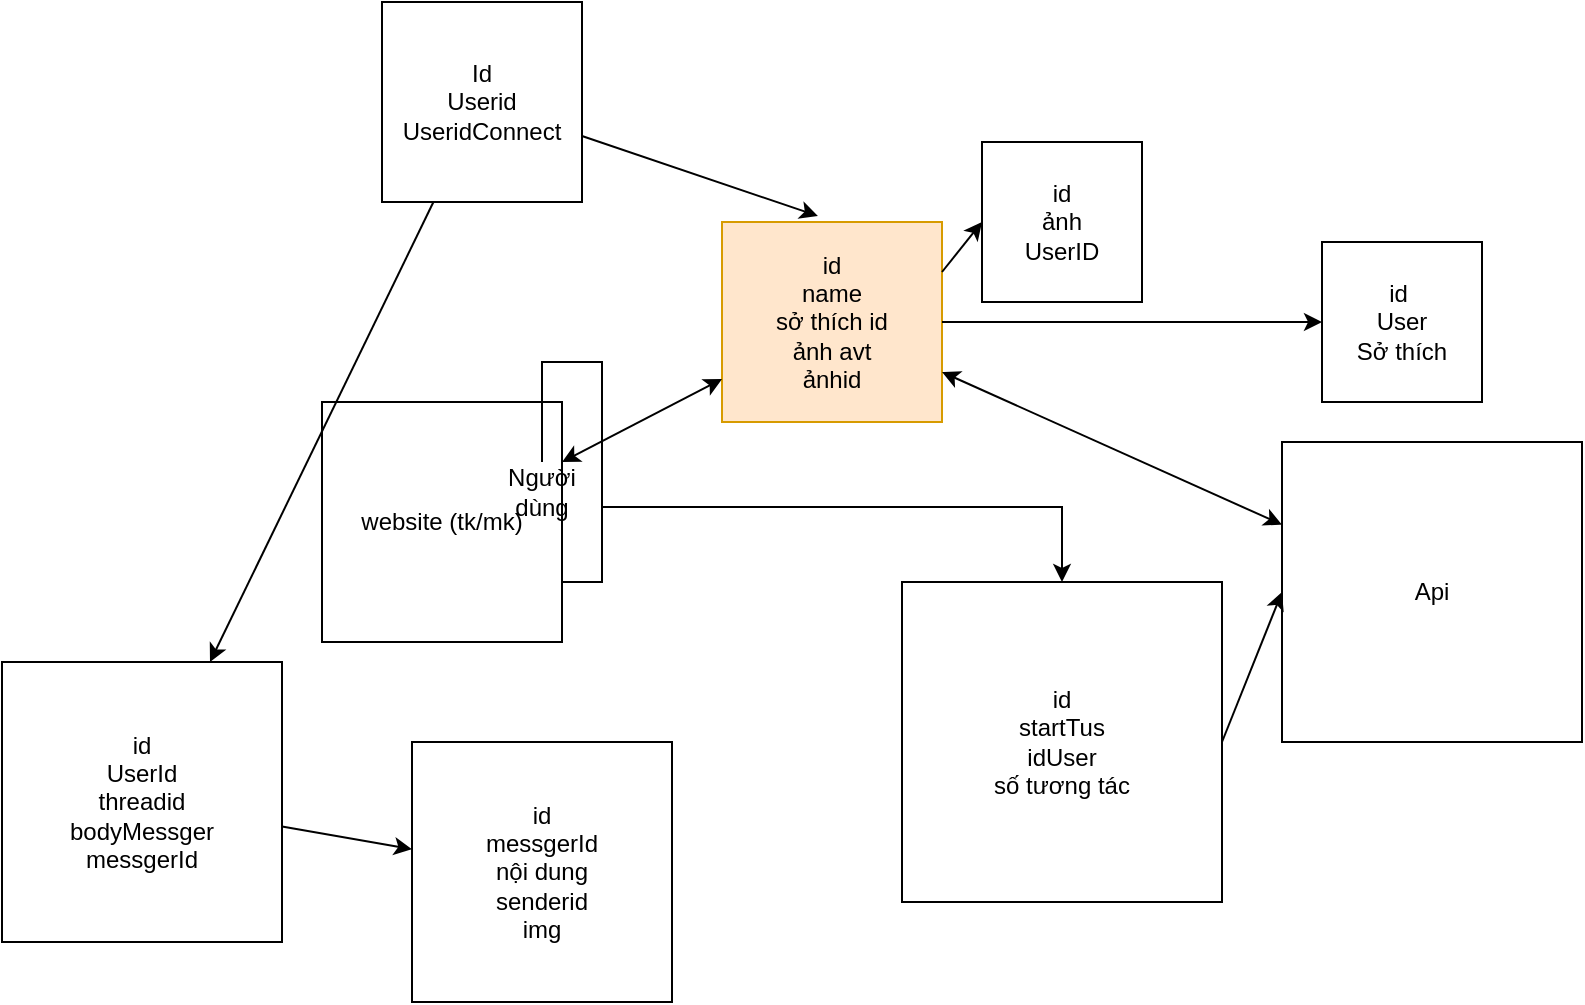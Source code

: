 <mxfile version="16.2.4" type="github">
  <diagram id="RjNiyJ7KMD1M3_tUFvwx" name="Page-1">
    <mxGraphModel dx="1058" dy="1749" grid="1" gridSize="10" guides="1" tooltips="1" connect="1" arrows="1" fold="1" page="1" pageScale="1" pageWidth="827" pageHeight="1169" math="0" shadow="0">
      <root>
        <mxCell id="0" />
        <mxCell id="1" parent="0" />
        <mxCell id="0Jrl0n4_cKku2UOa913D-13" style="edgeStyle=orthogonalEdgeStyle;rounded=0;orthogonalLoop=1;jettySize=auto;html=1;exitX=1;exitY=0.75;exitDx=0;exitDy=0;startArrow=none;" edge="1" parent="1" source="0Jrl0n4_cKku2UOa913D-15" target="0Jrl0n4_cKku2UOa913D-9">
          <mxGeometry relative="1" as="geometry" />
        </mxCell>
        <mxCell id="0Jrl0n4_cKku2UOa913D-1" value="website (tk/mk)" style="whiteSpace=wrap;html=1;aspect=fixed;" vertex="1" parent="1">
          <mxGeometry x="170" y="130" width="120" height="120" as="geometry" />
        </mxCell>
        <mxCell id="0Jrl0n4_cKku2UOa913D-2" value="Api" style="whiteSpace=wrap;html=1;aspect=fixed;" vertex="1" parent="1">
          <mxGeometry x="650" y="150" width="150" height="150" as="geometry" />
        </mxCell>
        <mxCell id="0Jrl0n4_cKku2UOa913D-4" value="id&lt;br&gt;name&lt;br&gt;sở thích id&lt;br&gt;ảnh avt&lt;br&gt;ảnhid" style="text;html=1;strokeColor=#d79b00;fillColor=#ffe6cc;align=center;verticalAlign=middle;whiteSpace=wrap;rounded=0;" vertex="1" parent="1">
          <mxGeometry x="370" y="40" width="110" height="100" as="geometry" />
        </mxCell>
        <mxCell id="0Jrl0n4_cKku2UOa913D-7" value="" style="endArrow=classic;startArrow=classic;html=1;rounded=0;exitX=1;exitY=0.25;exitDx=0;exitDy=0;" edge="1" parent="1" source="0Jrl0n4_cKku2UOa913D-1" target="0Jrl0n4_cKku2UOa913D-4">
          <mxGeometry width="50" height="50" relative="1" as="geometry">
            <mxPoint x="390" y="280" as="sourcePoint" />
            <mxPoint x="440" y="230" as="targetPoint" />
          </mxGeometry>
        </mxCell>
        <mxCell id="0Jrl0n4_cKku2UOa913D-8" value="" style="endArrow=classic;startArrow=classic;html=1;rounded=0;entryX=1;entryY=0.75;entryDx=0;entryDy=0;" edge="1" parent="1" source="0Jrl0n4_cKku2UOa913D-2" target="0Jrl0n4_cKku2UOa913D-4">
          <mxGeometry width="50" height="50" relative="1" as="geometry">
            <mxPoint x="210" y="280" as="sourcePoint" />
            <mxPoint x="369" y="190.841" as="targetPoint" />
          </mxGeometry>
        </mxCell>
        <mxCell id="0Jrl0n4_cKku2UOa913D-9" value="id&lt;br&gt;startTus&lt;br&gt;idUser&lt;br&gt;số tương tác" style="whiteSpace=wrap;html=1;aspect=fixed;" vertex="1" parent="1">
          <mxGeometry x="460" y="220" width="160" height="160" as="geometry" />
        </mxCell>
        <mxCell id="0Jrl0n4_cKku2UOa913D-11" value="" style="endArrow=classic;html=1;rounded=0;exitX=1;exitY=0.5;exitDx=0;exitDy=0;entryX=0;entryY=0.5;entryDx=0;entryDy=0;" edge="1" parent="1" source="0Jrl0n4_cKku2UOa913D-9" target="0Jrl0n4_cKku2UOa913D-2">
          <mxGeometry width="50" height="50" relative="1" as="geometry">
            <mxPoint x="390" y="250" as="sourcePoint" />
            <mxPoint x="440" y="200" as="targetPoint" />
          </mxGeometry>
        </mxCell>
        <mxCell id="0Jrl0n4_cKku2UOa913D-16" value="id&lt;br&gt;UserId&lt;br&gt;threadid&lt;br&gt;bodyMessger&lt;br&gt;messgerId" style="whiteSpace=wrap;html=1;aspect=fixed;" vertex="1" parent="1">
          <mxGeometry x="10" y="260" width="140" height="140" as="geometry" />
        </mxCell>
        <mxCell id="0Jrl0n4_cKku2UOa913D-15" value="Người dùng" style="text;html=1;strokeColor=none;fillColor=none;align=center;verticalAlign=middle;whiteSpace=wrap;rounded=0;" vertex="1" parent="1">
          <mxGeometry x="250" y="160" width="60" height="30" as="geometry" />
        </mxCell>
        <mxCell id="0Jrl0n4_cKku2UOa913D-17" value="" style="edgeStyle=orthogonalEdgeStyle;rounded=0;orthogonalLoop=1;jettySize=auto;html=1;exitX=1;exitY=0.75;exitDx=0;exitDy=0;endArrow=none;" edge="1" parent="1" source="0Jrl0n4_cKku2UOa913D-1" target="0Jrl0n4_cKku2UOa913D-15">
          <mxGeometry relative="1" as="geometry">
            <mxPoint x="220" y="172.5" as="sourcePoint" />
            <mxPoint x="359" y="260" as="targetPoint" />
          </mxGeometry>
        </mxCell>
        <mxCell id="0Jrl0n4_cKku2UOa913D-18" value="id&lt;br&gt;messgerId&lt;br&gt;nội dung&lt;br&gt;senderid&lt;br&gt;img" style="whiteSpace=wrap;html=1;aspect=fixed;" vertex="1" parent="1">
          <mxGeometry x="215" y="300" width="130" height="130" as="geometry" />
        </mxCell>
        <mxCell id="0Jrl0n4_cKku2UOa913D-19" value="" style="endArrow=classic;html=1;rounded=0;" edge="1" parent="1" source="0Jrl0n4_cKku2UOa913D-16" target="0Jrl0n4_cKku2UOa913D-18">
          <mxGeometry width="50" height="50" relative="1" as="geometry">
            <mxPoint x="390" y="230" as="sourcePoint" />
            <mxPoint x="440" y="180" as="targetPoint" />
          </mxGeometry>
        </mxCell>
        <mxCell id="0Jrl0n4_cKku2UOa913D-20" value="id&lt;br&gt;ảnh&lt;br&gt;UserID" style="whiteSpace=wrap;html=1;aspect=fixed;" vertex="1" parent="1">
          <mxGeometry x="500" width="80" height="80" as="geometry" />
        </mxCell>
        <mxCell id="0Jrl0n4_cKku2UOa913D-21" value="" style="endArrow=classic;html=1;rounded=0;entryX=0;entryY=0.5;entryDx=0;entryDy=0;exitX=1;exitY=0.25;exitDx=0;exitDy=0;" edge="1" parent="1" source="0Jrl0n4_cKku2UOa913D-4" target="0Jrl0n4_cKku2UOa913D-20">
          <mxGeometry width="50" height="50" relative="1" as="geometry">
            <mxPoint x="460" y="90" as="sourcePoint" />
            <mxPoint x="440" y="120" as="targetPoint" />
          </mxGeometry>
        </mxCell>
        <mxCell id="0Jrl0n4_cKku2UOa913D-24" value="id&amp;nbsp;&lt;br&gt;User&lt;br&gt;Sở thích" style="whiteSpace=wrap;html=1;aspect=fixed;" vertex="1" parent="1">
          <mxGeometry x="670" y="50" width="80" height="80" as="geometry" />
        </mxCell>
        <mxCell id="0Jrl0n4_cKku2UOa913D-25" value="" style="endArrow=classic;html=1;rounded=0;entryX=0;entryY=0.5;entryDx=0;entryDy=0;exitX=1;exitY=0.5;exitDx=0;exitDy=0;" edge="1" parent="1" source="0Jrl0n4_cKku2UOa913D-4" target="0Jrl0n4_cKku2UOa913D-24">
          <mxGeometry width="50" height="50" relative="1" as="geometry">
            <mxPoint x="390" y="150" as="sourcePoint" />
            <mxPoint x="440" y="100" as="targetPoint" />
          </mxGeometry>
        </mxCell>
        <mxCell id="0Jrl0n4_cKku2UOa913D-27" value="Id&lt;br&gt;Userid&lt;br&gt;UseridConnect" style="whiteSpace=wrap;html=1;aspect=fixed;" vertex="1" parent="1">
          <mxGeometry x="200" y="-70" width="100" height="100" as="geometry" />
        </mxCell>
        <mxCell id="0Jrl0n4_cKku2UOa913D-28" value="" style="endArrow=classic;html=1;rounded=0;entryX=0.436;entryY=-0.03;entryDx=0;entryDy=0;entryPerimeter=0;" edge="1" parent="1" source="0Jrl0n4_cKku2UOa913D-27" target="0Jrl0n4_cKku2UOa913D-4">
          <mxGeometry width="50" height="50" relative="1" as="geometry">
            <mxPoint x="390" y="30" as="sourcePoint" />
            <mxPoint x="440" y="-20" as="targetPoint" />
          </mxGeometry>
        </mxCell>
        <mxCell id="0Jrl0n4_cKku2UOa913D-32" value="" style="endArrow=classic;html=1;rounded=0;" edge="1" parent="1" source="0Jrl0n4_cKku2UOa913D-27" target="0Jrl0n4_cKku2UOa913D-16">
          <mxGeometry width="50" height="50" relative="1" as="geometry">
            <mxPoint x="350" y="30" as="sourcePoint" />
            <mxPoint x="400" y="-20" as="targetPoint" />
          </mxGeometry>
        </mxCell>
      </root>
    </mxGraphModel>
  </diagram>
</mxfile>
